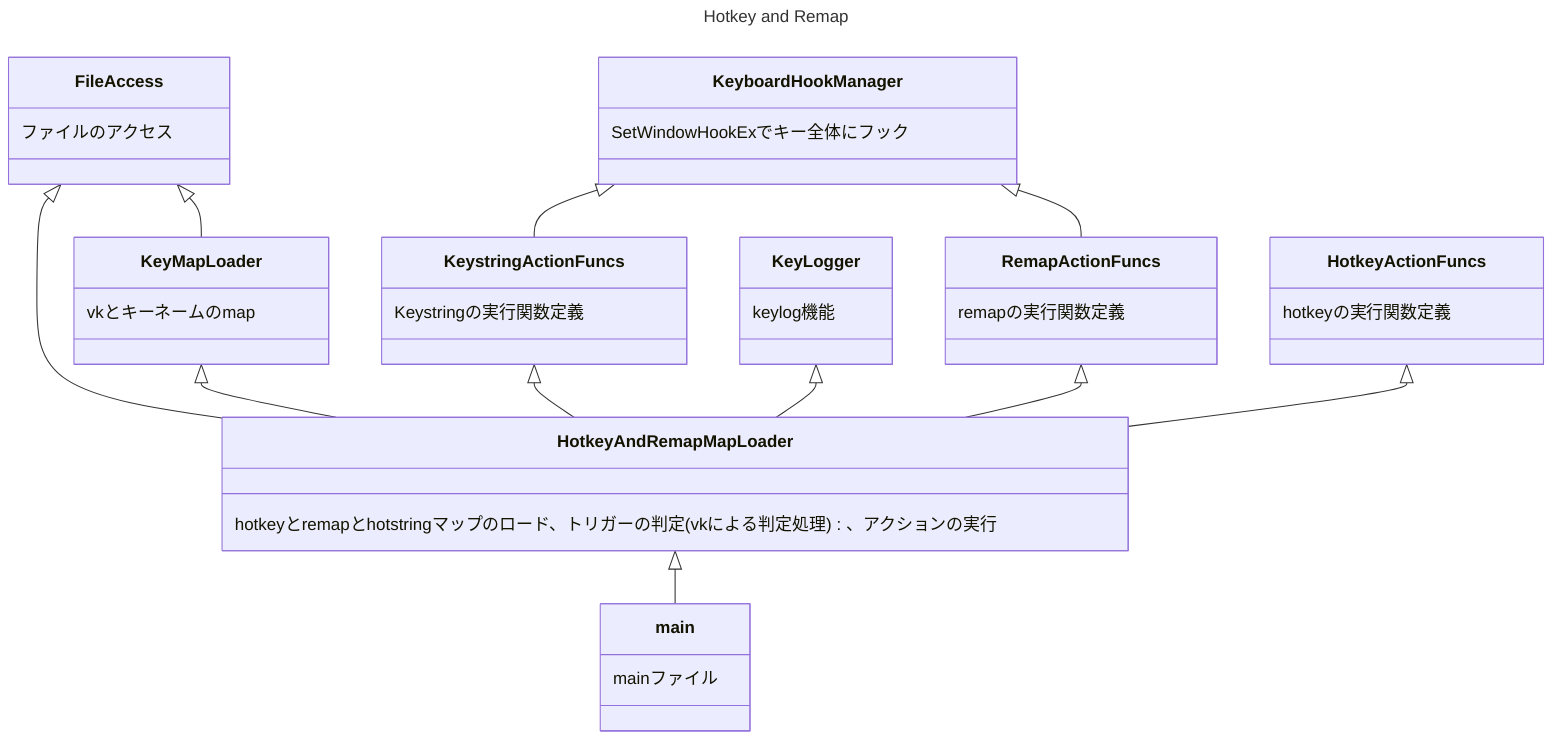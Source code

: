 ---
title: Hotkey and Remap
---
classDiagram
direction TB
    class FileAccess {
	    ファイルのアクセス
    }
    class HotkeyAndRemapMapLoader {
	    hotkeyとremapとhotstringマップのロード、トリガーの判定(vkによる判定処理) 、アクションの実行
    }
    class KeyMapLoader {
	    vkとキーネームのmap
    }
    class KeyboardHookManager {
	    SetWindowHookExでキー全体にフック
    }
    class HotkeyActionFuncs {
	    hotkeyの実行関数定義
    }
    class RemapActionFuncs {
	    remapの実行関数定義
    }
    class KeystringActionFuncs {
	    Keystringの実行関数定義
    }
    class main {
	    mainファイル
    }
    class KeyLogger {
	    keylog機能
    }

    FileAccess <|-- HotkeyAndRemapMapLoader
    FileAccess <|-- KeyMapLoader
    KeyMapLoader <|-- HotkeyAndRemapMapLoader
    KeyboardHookManager <|-- KeystringActionFuncs
    KeyboardHookManager <|-- RemapActionFuncs
    KeystringActionFuncs <|-- HotkeyAndRemapMapLoader
    KeyLogger <|-- HotkeyAndRemapMapLoader
    RemapActionFuncs <|-- HotkeyAndRemapMapLoader
    HotkeyActionFuncs <|-- HotkeyAndRemapMapLoader
    HotkeyAndRemapMapLoader <|-- main